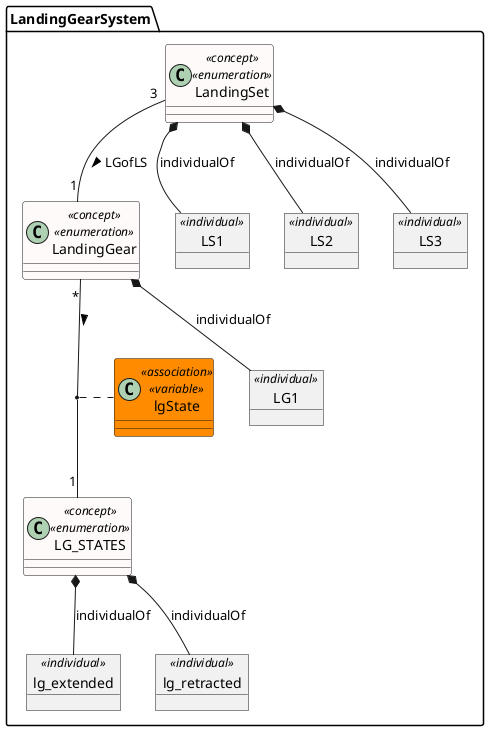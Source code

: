 @startuml

skinparam class {
 BackgroundColor<<association>> Darkorange 
 BackgroundColor<<concept>>  Snow 
} 

package LandingGearSystem <<Folder>> {
	class LandingGear <<concept>>  <<enumeration>>  {
	}
	 object LG1 <<individual>> 
	LandingGear *-- LG1 : individualOf 
	class LandingSet <<concept>>  <<enumeration>>  {
	}
	 object LS1 <<individual>> 
	LandingSet *-- LS1 : individualOf 
	 object LS2 <<individual>> 
	LandingSet *-- LS2 : individualOf 
	 object LS3 <<individual>> 
	LandingSet *-- LS3 : individualOf 
	class LG_STATES <<concept>>  <<enumeration>>  {
	}
	 object lg_extended <<individual>> 
	LG_STATES *-- lg_extended : individualOf 
	 object lg_retracted <<individual>> 
	LG_STATES *-- lg_retracted : individualOf 
	LandingSet "3" -- "1" LandingGear : LGofLS > 
	LandingGear "*" -- "1" LG_STATES : > 
	 (LandingGear, LG_STATES) .. lgState
	 class lgState <<association>>  <<variable>>  {
	}
}

@enduml
